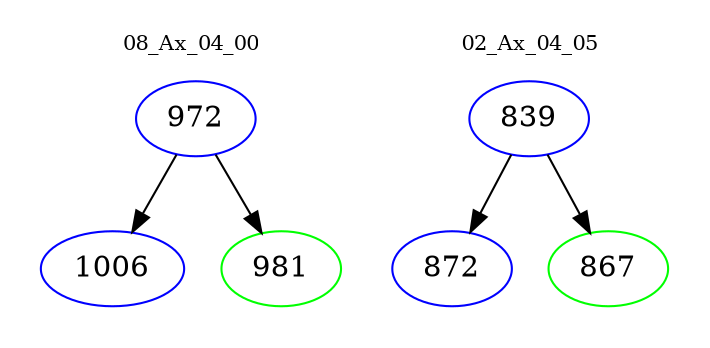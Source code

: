 digraph{
subgraph cluster_0 {
color = white
label = "08_Ax_04_00";
fontsize=10;
T0_972 [label="972", color="blue"]
T0_972 -> T0_1006 [color="black"]
T0_1006 [label="1006", color="blue"]
T0_972 -> T0_981 [color="black"]
T0_981 [label="981", color="green"]
}
subgraph cluster_1 {
color = white
label = "02_Ax_04_05";
fontsize=10;
T1_839 [label="839", color="blue"]
T1_839 -> T1_872 [color="black"]
T1_872 [label="872", color="blue"]
T1_839 -> T1_867 [color="black"]
T1_867 [label="867", color="green"]
}
}
